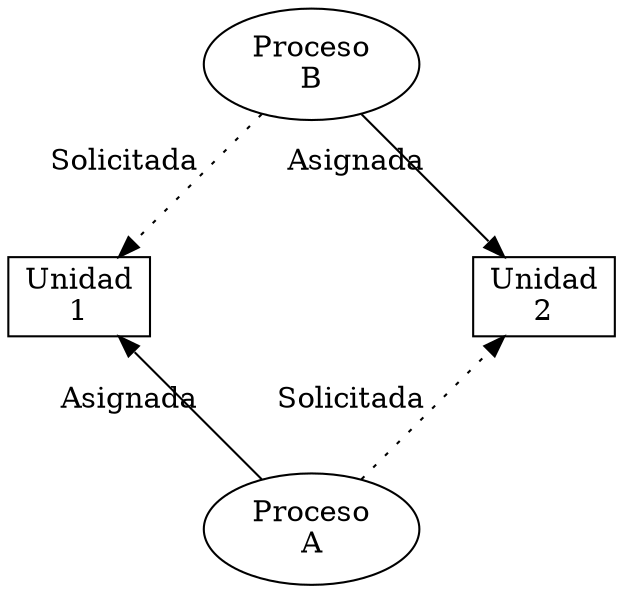 digraph G {
	layout = circo;

	A [label = "Proceso\nA"];
	B [label = "Proceso\nB"];
	1 [label = "Unidad\n1", shape = box];
	2 [label = "Unidad\n2", shape = box];

	A -> 1 [label = "Asignada"];
	B -> 2 [label = "Asignada"];
	A -> 2 [label = "Solicitada", style = dotted];
	B -> 1 [label = "Solicitada", style = dotted];
}

